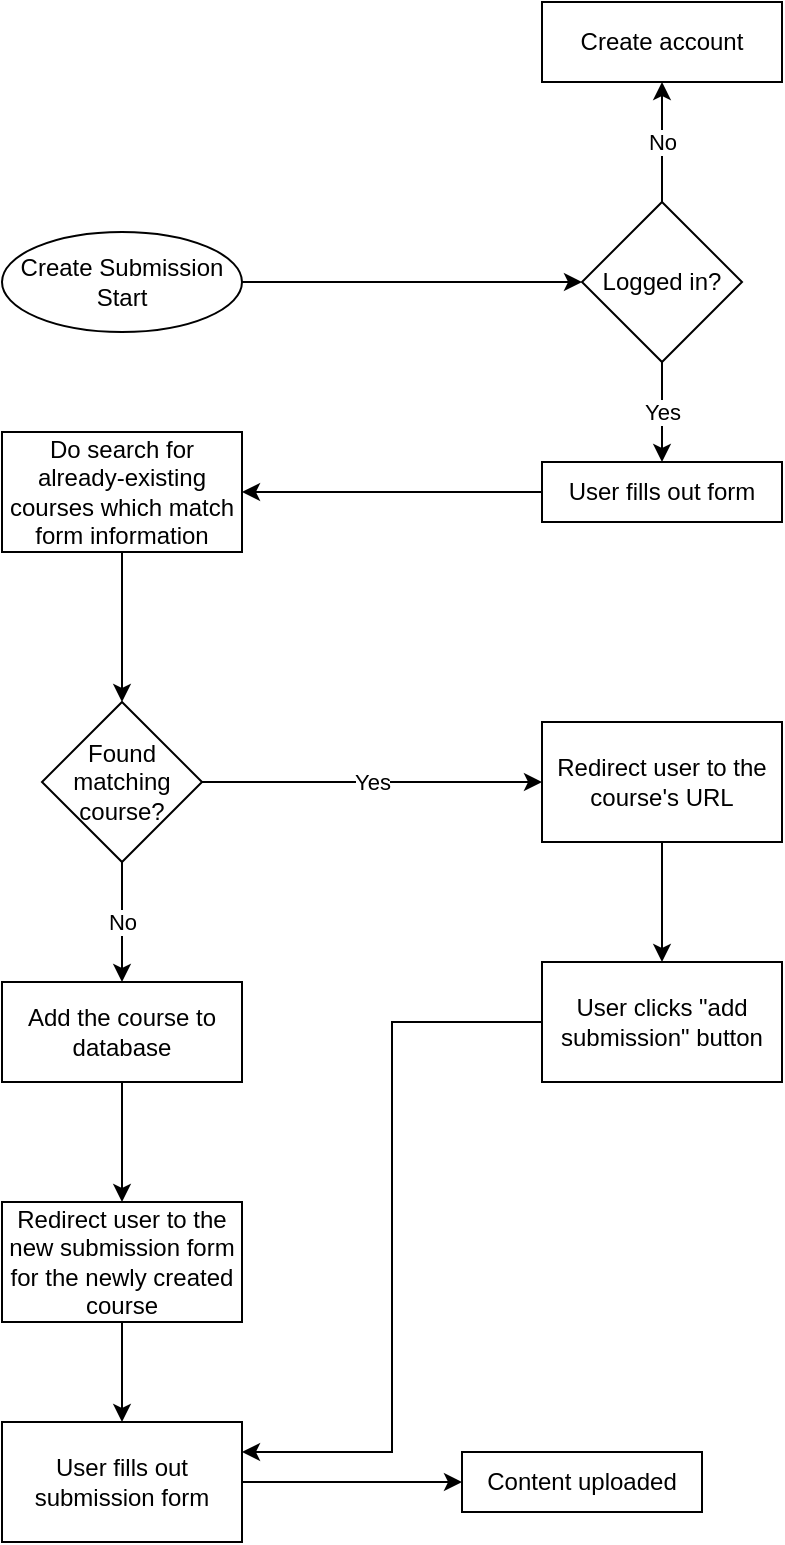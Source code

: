 <mxfile version="10.5.8" type="device"><diagram id="Q_6fVHCmVeu7PkhyKOV5" name="Page-1"><mxGraphModel dx="1394" dy="747" grid="1" gridSize="10" guides="1" tooltips="1" connect="1" arrows="1" fold="1" page="1" pageScale="1" pageWidth="850" pageHeight="1100" math="0" shadow="0"><root><mxCell id="0"/><mxCell id="1" parent="0"/><mxCell id="c7Xsp_VLBDI2QHDpstsX-4" style="edgeStyle=orthogonalEdgeStyle;rounded=0;orthogonalLoop=1;jettySize=auto;html=1;entryX=0;entryY=0.5;entryDx=0;entryDy=0;" edge="1" parent="1" source="c7Xsp_VLBDI2QHDpstsX-2" target="c7Xsp_VLBDI2QHDpstsX-3"><mxGeometry relative="1" as="geometry"/></mxCell><mxCell id="c7Xsp_VLBDI2QHDpstsX-2" value="&lt;span&gt;Create Submission Start&lt;/span&gt;" style="ellipse;whiteSpace=wrap;html=1;" vertex="1" parent="1"><mxGeometry x="130" y="145" width="120" height="50" as="geometry"/></mxCell><mxCell id="c7Xsp_VLBDI2QHDpstsX-6" value="No" style="edgeStyle=orthogonalEdgeStyle;rounded=0;orthogonalLoop=1;jettySize=auto;html=1;entryX=0.5;entryY=1;entryDx=0;entryDy=0;" edge="1" parent="1" source="c7Xsp_VLBDI2QHDpstsX-3" target="c7Xsp_VLBDI2QHDpstsX-5"><mxGeometry relative="1" as="geometry"/></mxCell><mxCell id="c7Xsp_VLBDI2QHDpstsX-8" value="Yes" style="edgeStyle=orthogonalEdgeStyle;rounded=0;orthogonalLoop=1;jettySize=auto;html=1;entryX=0.5;entryY=0;entryDx=0;entryDy=0;" edge="1" parent="1" source="c7Xsp_VLBDI2QHDpstsX-3" target="c7Xsp_VLBDI2QHDpstsX-7"><mxGeometry relative="1" as="geometry"/></mxCell><mxCell id="c7Xsp_VLBDI2QHDpstsX-3" value="Logged in?" style="rhombus;whiteSpace=wrap;html=1;" vertex="1" parent="1"><mxGeometry x="420" y="130" width="80" height="80" as="geometry"/></mxCell><mxCell id="c7Xsp_VLBDI2QHDpstsX-5" value="Create account" style="rounded=0;whiteSpace=wrap;html=1;" vertex="1" parent="1"><mxGeometry x="400" y="30" width="120" height="40" as="geometry"/></mxCell><mxCell id="c7Xsp_VLBDI2QHDpstsX-11" style="edgeStyle=orthogonalEdgeStyle;rounded=0;orthogonalLoop=1;jettySize=auto;html=1;entryX=1;entryY=0.5;entryDx=0;entryDy=0;" edge="1" parent="1" source="c7Xsp_VLBDI2QHDpstsX-7" target="c7Xsp_VLBDI2QHDpstsX-10"><mxGeometry relative="1" as="geometry"/></mxCell><mxCell id="c7Xsp_VLBDI2QHDpstsX-7" value="User fills out form" style="rounded=0;whiteSpace=wrap;html=1;" vertex="1" parent="1"><mxGeometry x="400" y="260" width="120" height="30" as="geometry"/></mxCell><mxCell id="c7Xsp_VLBDI2QHDpstsX-13" style="edgeStyle=orthogonalEdgeStyle;rounded=0;orthogonalLoop=1;jettySize=auto;html=1;" edge="1" parent="1" source="c7Xsp_VLBDI2QHDpstsX-10" target="c7Xsp_VLBDI2QHDpstsX-12"><mxGeometry relative="1" as="geometry"/></mxCell><mxCell id="c7Xsp_VLBDI2QHDpstsX-10" value="Do search for already-existing courses which match form information" style="rounded=0;whiteSpace=wrap;html=1;" vertex="1" parent="1"><mxGeometry x="130" y="245" width="120" height="60" as="geometry"/></mxCell><mxCell id="c7Xsp_VLBDI2QHDpstsX-15" value="Yes" style="edgeStyle=orthogonalEdgeStyle;rounded=0;orthogonalLoop=1;jettySize=auto;html=1;entryX=0;entryY=0.5;entryDx=0;entryDy=0;" edge="1" parent="1" source="c7Xsp_VLBDI2QHDpstsX-12" target="c7Xsp_VLBDI2QHDpstsX-14"><mxGeometry relative="1" as="geometry"/></mxCell><mxCell id="c7Xsp_VLBDI2QHDpstsX-17" value="No" style="edgeStyle=orthogonalEdgeStyle;rounded=0;orthogonalLoop=1;jettySize=auto;html=1;entryX=0.5;entryY=0;entryDx=0;entryDy=0;" edge="1" parent="1" source="c7Xsp_VLBDI2QHDpstsX-12" target="c7Xsp_VLBDI2QHDpstsX-16"><mxGeometry relative="1" as="geometry"/></mxCell><mxCell id="c7Xsp_VLBDI2QHDpstsX-12" value="Found matching course?" style="rhombus;whiteSpace=wrap;html=1;" vertex="1" parent="1"><mxGeometry x="150" y="380" width="80" height="80" as="geometry"/></mxCell><mxCell id="c7Xsp_VLBDI2QHDpstsX-19" style="edgeStyle=orthogonalEdgeStyle;rounded=0;orthogonalLoop=1;jettySize=auto;html=1;entryX=0.5;entryY=0;entryDx=0;entryDy=0;" edge="1" parent="1" source="c7Xsp_VLBDI2QHDpstsX-14" target="c7Xsp_VLBDI2QHDpstsX-18"><mxGeometry relative="1" as="geometry"/></mxCell><mxCell id="c7Xsp_VLBDI2QHDpstsX-14" value="Redirect user to the course's URL" style="rounded=0;whiteSpace=wrap;html=1;" vertex="1" parent="1"><mxGeometry x="400" y="390" width="120" height="60" as="geometry"/></mxCell><mxCell id="c7Xsp_VLBDI2QHDpstsX-21" style="edgeStyle=orthogonalEdgeStyle;rounded=0;orthogonalLoop=1;jettySize=auto;html=1;entryX=0.5;entryY=0;entryDx=0;entryDy=0;" edge="1" parent="1" source="c7Xsp_VLBDI2QHDpstsX-16" target="c7Xsp_VLBDI2QHDpstsX-20"><mxGeometry relative="1" as="geometry"/></mxCell><mxCell id="c7Xsp_VLBDI2QHDpstsX-16" value="Add the course to database" style="rounded=0;whiteSpace=wrap;html=1;" vertex="1" parent="1"><mxGeometry x="130" y="520" width="120" height="50" as="geometry"/></mxCell><mxCell id="c7Xsp_VLBDI2QHDpstsX-25" style="edgeStyle=orthogonalEdgeStyle;rounded=0;orthogonalLoop=1;jettySize=auto;html=1;entryX=1;entryY=0.25;entryDx=0;entryDy=0;" edge="1" parent="1" source="c7Xsp_VLBDI2QHDpstsX-18" target="c7Xsp_VLBDI2QHDpstsX-22"><mxGeometry relative="1" as="geometry"/></mxCell><mxCell id="c7Xsp_VLBDI2QHDpstsX-18" value="User clicks &quot;add submission&quot; button" style="rounded=0;whiteSpace=wrap;html=1;" vertex="1" parent="1"><mxGeometry x="400" y="510" width="120" height="60" as="geometry"/></mxCell><mxCell id="c7Xsp_VLBDI2QHDpstsX-23" style="edgeStyle=orthogonalEdgeStyle;rounded=0;orthogonalLoop=1;jettySize=auto;html=1;entryX=0.5;entryY=0;entryDx=0;entryDy=0;" edge="1" parent="1" source="c7Xsp_VLBDI2QHDpstsX-20" target="c7Xsp_VLBDI2QHDpstsX-22"><mxGeometry relative="1" as="geometry"/></mxCell><mxCell id="c7Xsp_VLBDI2QHDpstsX-20" value="Redirect user to the new submission form for the newly created course" style="rounded=0;whiteSpace=wrap;html=1;" vertex="1" parent="1"><mxGeometry x="130" y="630" width="120" height="60" as="geometry"/></mxCell><mxCell id="c7Xsp_VLBDI2QHDpstsX-27" style="edgeStyle=orthogonalEdgeStyle;rounded=0;orthogonalLoop=1;jettySize=auto;html=1;" edge="1" parent="1" source="c7Xsp_VLBDI2QHDpstsX-22" target="c7Xsp_VLBDI2QHDpstsX-24"><mxGeometry relative="1" as="geometry"/></mxCell><mxCell id="c7Xsp_VLBDI2QHDpstsX-22" value="User fills out submission form" style="rounded=0;whiteSpace=wrap;html=1;" vertex="1" parent="1"><mxGeometry x="130" y="740" width="120" height="60" as="geometry"/></mxCell><mxCell id="c7Xsp_VLBDI2QHDpstsX-24" value="Content uploaded" style="rounded=0;whiteSpace=wrap;html=1;" vertex="1" parent="1"><mxGeometry x="360" y="755" width="120" height="30" as="geometry"/></mxCell></root></mxGraphModel></diagram></mxfile>